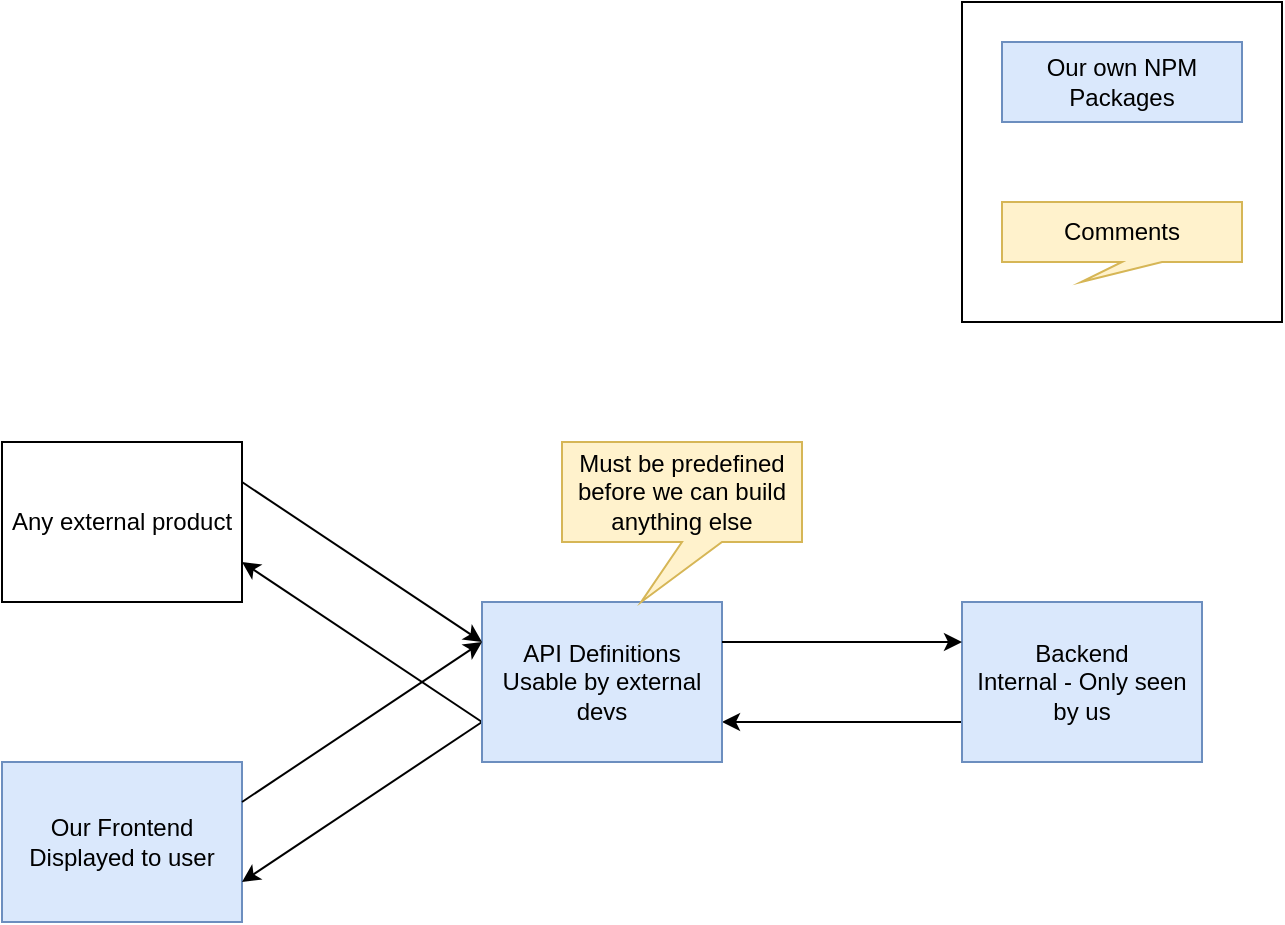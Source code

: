 <mxfile version="13.9.9" type="github" pages="4"><diagram id="2aWxwOaRQO-GsQGC4uGL" name="Full System"><mxGraphModel dx="1381" dy="974" grid="1" gridSize="10" guides="1" tooltips="1" connect="1" arrows="1" fold="1" page="0" pageScale="1" pageWidth="827" pageHeight="1169" math="0" shadow="0"><root><mxCell id="0"/><mxCell id="1" parent="0"/><mxCell id="yqkPc6E1Xm0QsJopna8w-1" value="Our Frontend&lt;br&gt;Displayed to user" style="rounded=0;whiteSpace=wrap;html=1;fillColor=#dae8fc;strokeColor=#6c8ebf;" vertex="1" parent="1"><mxGeometry x="-360" y="80" width="120" height="80" as="geometry"/></mxCell><mxCell id="yqkPc6E1Xm0QsJopna8w-11" style="edgeStyle=none;rounded=0;orthogonalLoop=1;jettySize=auto;html=1;exitX=0;exitY=0.75;exitDx=0;exitDy=0;entryX=1;entryY=0.75;entryDx=0;entryDy=0;" edge="1" parent="1" source="yqkPc6E1Xm0QsJopna8w-3" target="yqkPc6E1Xm0QsJopna8w-4"><mxGeometry relative="1" as="geometry"/></mxCell><mxCell id="yqkPc6E1Xm0QsJopna8w-3" value="Backend&lt;br&gt;Internal - Only seen by us" style="rounded=0;whiteSpace=wrap;html=1;fillColor=#dae8fc;strokeColor=#6c8ebf;" vertex="1" parent="1"><mxGeometry x="120" width="120" height="80" as="geometry"/></mxCell><mxCell id="yqkPc6E1Xm0QsJopna8w-9" style="edgeStyle=none;rounded=0;orthogonalLoop=1;jettySize=auto;html=1;exitX=0;exitY=0.75;exitDx=0;exitDy=0;entryX=1;entryY=0.75;entryDx=0;entryDy=0;" edge="1" parent="1" source="yqkPc6E1Xm0QsJopna8w-4" target="yqkPc6E1Xm0QsJopna8w-7"><mxGeometry relative="1" as="geometry"/></mxCell><mxCell id="yqkPc6E1Xm0QsJopna8w-10" style="edgeStyle=none;rounded=0;orthogonalLoop=1;jettySize=auto;html=1;exitX=0;exitY=0.75;exitDx=0;exitDy=0;entryX=1;entryY=0.75;entryDx=0;entryDy=0;" edge="1" parent="1" source="yqkPc6E1Xm0QsJopna8w-4" target="yqkPc6E1Xm0QsJopna8w-1"><mxGeometry relative="1" as="geometry"/></mxCell><mxCell id="yqkPc6E1Xm0QsJopna8w-4" value="API Definitions&lt;br&gt;Usable by external devs" style="rounded=0;whiteSpace=wrap;html=1;fillColor=#dae8fc;strokeColor=#6c8ebf;" vertex="1" parent="1"><mxGeometry x="-120" width="120" height="80" as="geometry"/></mxCell><mxCell id="yqkPc6E1Xm0QsJopna8w-5" value="" style="endArrow=classic;html=1;exitX=1;exitY=0.25;exitDx=0;exitDy=0;entryX=0;entryY=0.25;entryDx=0;entryDy=0;" edge="1" parent="1" source="yqkPc6E1Xm0QsJopna8w-1" target="yqkPc6E1Xm0QsJopna8w-4"><mxGeometry width="50" height="50" relative="1" as="geometry"><mxPoint x="-240" y="60" as="sourcePoint"/><mxPoint x="-190" y="10" as="targetPoint"/></mxGeometry></mxCell><mxCell id="yqkPc6E1Xm0QsJopna8w-6" value="" style="endArrow=classic;html=1;exitX=1;exitY=0.25;exitDx=0;exitDy=0;entryX=0;entryY=0.25;entryDx=0;entryDy=0;" edge="1" parent="1" source="yqkPc6E1Xm0QsJopna8w-4" target="yqkPc6E1Xm0QsJopna8w-3"><mxGeometry width="50" height="50" relative="1" as="geometry"><mxPoint x="80" y="30" as="sourcePoint"/><mxPoint x="130" y="-20" as="targetPoint"/></mxGeometry></mxCell><mxCell id="yqkPc6E1Xm0QsJopna8w-8" style="rounded=0;orthogonalLoop=1;jettySize=auto;html=1;exitX=1;exitY=0.25;exitDx=0;exitDy=0;entryX=0;entryY=0.25;entryDx=0;entryDy=0;" edge="1" parent="1" source="yqkPc6E1Xm0QsJopna8w-7" target="yqkPc6E1Xm0QsJopna8w-4"><mxGeometry relative="1" as="geometry"/></mxCell><mxCell id="yqkPc6E1Xm0QsJopna8w-7" value="Any external product" style="rounded=0;whiteSpace=wrap;html=1;" vertex="1" parent="1"><mxGeometry x="-360" y="-80" width="120" height="80" as="geometry"/></mxCell><mxCell id="yqkPc6E1Xm0QsJopna8w-13" value="Must be predefined before we can build anything else" style="shape=callout;whiteSpace=wrap;html=1;perimeter=calloutPerimeter;position2=0.33;fillColor=#fff2cc;strokeColor=#d6b656;" vertex="1" parent="1"><mxGeometry x="-80" y="-80" width="120" height="80" as="geometry"/></mxCell><mxCell id="yqkPc6E1Xm0QsJopna8w-15" value="" style="rounded=0;whiteSpace=wrap;html=1;" vertex="1" parent="1"><mxGeometry x="120" y="-300" width="160" height="160" as="geometry"/></mxCell><mxCell id="yqkPc6E1Xm0QsJopna8w-16" value="Our own NPM Packages" style="rounded=0;whiteSpace=wrap;html=1;fillColor=#dae8fc;strokeColor=#6c8ebf;" vertex="1" parent="1"><mxGeometry x="140" y="-280" width="120" height="40" as="geometry"/></mxCell><mxCell id="yqkPc6E1Xm0QsJopna8w-17" value="Comments" style="shape=callout;whiteSpace=wrap;html=1;perimeter=calloutPerimeter;position2=0.33;fillColor=#fff2cc;strokeColor=#d6b656;size=10;position=0.5;base=20;" vertex="1" parent="1"><mxGeometry x="140" y="-200" width="120" height="40" as="geometry"/></mxCell></root></mxGraphModel></diagram><diagram id="5CSOeDIHzFjA1cNMsZQ8" name="Frontend"><mxGraphModel dx="1822" dy="1233" grid="1" gridSize="10" guides="1" tooltips="1" connect="1" arrows="1" fold="1" page="0" pageScale="1" pageWidth="827" pageHeight="1169" math="0" shadow="0"><root><mxCell id="7B2R37SjORouHpL0cwaK-0"/><mxCell id="7B2R37SjORouHpL0cwaK-1" parent="7B2R37SjORouHpL0cwaK-0"/><mxCell id="7B2R37SjORouHpL0cwaK-2" value="Needs:&lt;br&gt;&amp;nbsp; - To be able to upload data to page&lt;br&gt;&amp;nbsp; - Fully implement all endpoints on the API&lt;br&gt;&amp;nbsp; - Variety of formats&lt;br&gt;&amp;nbsp; &amp;nbsp; &amp;nbsp;- Text, Images, PDFs(?)&lt;br&gt;&amp;nbsp; - Allow user to choose which categories they want to evaluate&lt;br&gt;&amp;nbsp; &amp;nbsp; - Omit/Only-Select areas of image / sections of text&lt;br&gt;&amp;nbsp; - Show results of evaluation&lt;br&gt;&amp;nbsp; - Explain evaluation results&lt;br&gt;&amp;nbsp; - Potentially provide fixes (Bonus)" style="rounded=0;whiteSpace=wrap;html=1;align=left;" vertex="1" parent="7B2R37SjORouHpL0cwaK-1"><mxGeometry x="-40" y="-80" width="360" height="200" as="geometry"/></mxCell></root></mxGraphModel></diagram><diagram id="8n-t7O78u1MXxceVrSk9" name="API"><mxGraphModel dx="1585" dy="1094" grid="1" gridSize="10" guides="1" tooltips="1" connect="1" arrows="1" fold="1" page="0" pageScale="1" pageWidth="827" pageHeight="1169" math="0" shadow="0"><root><mxCell id="rLYrlutYf4oDQX4-TMJ3-0"/><mxCell id="rLYrlutYf4oDQX4-TMJ3-1" parent="rLYrlutYf4oDQX4-TMJ3-0"/><mxCell id="CA_N1mrsrENPEL_nJ05T-19" style="edgeStyle=none;rounded=0;orthogonalLoop=1;jettySize=auto;html=1;exitX=0.5;exitY=1;exitDx=0;exitDy=0;" edge="1" parent="rLYrlutYf4oDQX4-TMJ3-1" source="CA_N1mrsrENPEL_nJ05T-0" target="CA_N1mrsrENPEL_nJ05T-6"><mxGeometry relative="1" as="geometry"/></mxCell><mxCell id="CA_N1mrsrENPEL_nJ05T-20" style="edgeStyle=none;rounded=0;orthogonalLoop=1;jettySize=auto;html=1;exitX=0.5;exitY=1;exitDx=0;exitDy=0;" edge="1" parent="rLYrlutYf4oDQX4-TMJ3-1" source="CA_N1mrsrENPEL_nJ05T-0" target="CA_N1mrsrENPEL_nJ05T-7"><mxGeometry relative="1" as="geometry"/></mxCell><mxCell id="CA_N1mrsrENPEL_nJ05T-21" style="edgeStyle=none;rounded=0;orthogonalLoop=1;jettySize=auto;html=1;exitX=0.5;exitY=1;exitDx=0;exitDy=0;" edge="1" parent="rLYrlutYf4oDQX4-TMJ3-1" source="CA_N1mrsrENPEL_nJ05T-0" target="CA_N1mrsrENPEL_nJ05T-8"><mxGeometry relative="1" as="geometry"/></mxCell><mxCell id="CA_N1mrsrENPEL_nJ05T-24" style="edgeStyle=none;rounded=0;orthogonalLoop=1;jettySize=auto;html=1;exitX=0.5;exitY=1;exitDx=0;exitDy=0;" edge="1" parent="rLYrlutYf4oDQX4-TMJ3-1" source="CA_N1mrsrENPEL_nJ05T-0" target="CA_N1mrsrENPEL_nJ05T-23"><mxGeometry relative="1" as="geometry"/></mxCell><mxCell id="CA_N1mrsrENPEL_nJ05T-28" style="edgeStyle=none;rounded=0;orthogonalLoop=1;jettySize=auto;html=1;exitX=0.5;exitY=1;exitDx=0;exitDy=0;" edge="1" parent="rLYrlutYf4oDQX4-TMJ3-1" source="CA_N1mrsrENPEL_nJ05T-0" target="CA_N1mrsrENPEL_nJ05T-27"><mxGeometry relative="1" as="geometry"/></mxCell><mxCell id="CA_N1mrsrENPEL_nJ05T-45" style="edgeStyle=none;rounded=0;orthogonalLoop=1;jettySize=auto;html=1;exitX=0;exitY=0.25;exitDx=0;exitDy=0;entryX=1;entryY=0.5;entryDx=0;entryDy=0;" edge="1" parent="rLYrlutYf4oDQX4-TMJ3-1" source="CA_N1mrsrENPEL_nJ05T-0" target="CA_N1mrsrENPEL_nJ05T-13"><mxGeometry relative="1" as="geometry"/></mxCell><mxCell id="CA_N1mrsrENPEL_nJ05T-49" style="edgeStyle=none;rounded=0;orthogonalLoop=1;jettySize=auto;html=1;exitX=1;exitY=0.5;exitDx=0;exitDy=0;" edge="1" parent="rLYrlutYf4oDQX4-TMJ3-1" source="CA_N1mrsrENPEL_nJ05T-0" target="CA_N1mrsrENPEL_nJ05T-33"><mxGeometry relative="1" as="geometry"/></mxCell><mxCell id="CA_N1mrsrENPEL_nJ05T-0" value="Images" style="rounded=0;whiteSpace=wrap;html=1;" vertex="1" parent="rLYrlutYf4oDQX4-TMJ3-1"><mxGeometry width="120" height="80" as="geometry"/></mxCell><mxCell id="CA_N1mrsrENPEL_nJ05T-1" value="Plaintext" style="rounded=0;whiteSpace=wrap;html=1;" vertex="1" parent="rLYrlutYf4oDQX4-TMJ3-1"><mxGeometry x="560" width="120" height="80" as="geometry"/></mxCell><mxCell id="CA_N1mrsrENPEL_nJ05T-6" value="Contrasts" style="rounded=1;whiteSpace=wrap;html=1;" vertex="1" parent="rLYrlutYf4oDQX4-TMJ3-1"><mxGeometry x="80" y="200" width="80" height="40" as="geometry"/></mxCell><mxCell id="CA_N1mrsrENPEL_nJ05T-7" value="Auto-Gen Description" style="rounded=1;whiteSpace=wrap;html=1;" vertex="1" parent="rLYrlutYf4oDQX4-TMJ3-1"><mxGeometry x="-40" y="200" width="80" height="40" as="geometry"/></mxCell><mxCell id="CA_N1mrsrENPEL_nJ05T-8" value="Colour-Blind Friendly" style="rounded=1;whiteSpace=wrap;html=1;" vertex="1" parent="rLYrlutYf4oDQX4-TMJ3-1"><mxGeometry x="140" y="80" width="80" height="40" as="geometry"/></mxCell><mxCell id="CA_N1mrsrENPEL_nJ05T-46" style="edgeStyle=none;rounded=0;orthogonalLoop=1;jettySize=auto;html=1;exitX=0;exitY=0.5;exitDx=0;exitDy=0;entryX=1;entryY=0.25;entryDx=0;entryDy=0;" edge="1" parent="rLYrlutYf4oDQX4-TMJ3-1" source="CA_N1mrsrENPEL_nJ05T-13" target="CA_N1mrsrENPEL_nJ05T-37"><mxGeometry relative="1" as="geometry"/></mxCell><mxCell id="CA_N1mrsrENPEL_nJ05T-13" value="Diagram Recognition" style="rounded=1;whiteSpace=wrap;html=1;" vertex="1" parent="rLYrlutYf4oDQX4-TMJ3-1"><mxGeometry x="-120" y="-20" width="80" height="40" as="geometry"/></mxCell><mxCell id="CA_N1mrsrENPEL_nJ05T-29" style="edgeStyle=none;rounded=0;orthogonalLoop=1;jettySize=auto;html=1;exitX=0.75;exitY=1;exitDx=0;exitDy=0;" edge="1" parent="rLYrlutYf4oDQX4-TMJ3-1" source="CA_N1mrsrENPEL_nJ05T-23" target="CA_N1mrsrENPEL_nJ05T-7"><mxGeometry relative="1" as="geometry"/></mxCell><mxCell id="CA_N1mrsrENPEL_nJ05T-23" value="Alt-Text / Image Descriptions" style="rounded=1;whiteSpace=wrap;html=1;" vertex="1" parent="rLYrlutYf4oDQX4-TMJ3-1"><mxGeometry x="-80" y="140" width="80" height="40" as="geometry"/></mxCell><mxCell id="CA_N1mrsrENPEL_nJ05T-27" value="Spacing" style="rounded=1;whiteSpace=wrap;html=1;" vertex="1" parent="rLYrlutYf4oDQX4-TMJ3-1"><mxGeometry x="120" y="140" width="80" height="40" as="geometry"/></mxCell><mxCell id="CA_N1mrsrENPEL_nJ05T-61" style="edgeStyle=none;rounded=0;orthogonalLoop=1;jettySize=auto;html=1;exitX=0;exitY=0.5;exitDx=0;exitDy=0;entryX=1;entryY=0.5;entryDx=0;entryDy=0;" edge="1" parent="rLYrlutYf4oDQX4-TMJ3-1" source="CA_N1mrsrENPEL_nJ05T-30" target="CA_N1mrsrENPEL_nJ05T-60"><mxGeometry relative="1" as="geometry"/></mxCell><mxCell id="CA_N1mrsrENPEL_nJ05T-30" value="Hypertext" style="rounded=0;whiteSpace=wrap;html=1;" vertex="1" parent="rLYrlutYf4oDQX4-TMJ3-1"><mxGeometry x="840" width="120" height="80" as="geometry"/></mxCell><mxCell id="CA_N1mrsrENPEL_nJ05T-51" style="edgeStyle=none;rounded=0;orthogonalLoop=1;jettySize=auto;html=1;exitX=1;exitY=0.5;exitDx=0;exitDy=0;entryX=0;entryY=0.5;entryDx=0;entryDy=0;" edge="1" parent="rLYrlutYf4oDQX4-TMJ3-1" source="CA_N1mrsrENPEL_nJ05T-33" target="CA_N1mrsrENPEL_nJ05T-1"><mxGeometry relative="1" as="geometry"/></mxCell><mxCell id="CA_N1mrsrENPEL_nJ05T-33" value="OCR" style="rounded=0;whiteSpace=wrap;html=1;" vertex="1" parent="rLYrlutYf4oDQX4-TMJ3-1"><mxGeometry x="280" width="120" height="80" as="geometry"/></mxCell><mxCell id="CA_N1mrsrENPEL_nJ05T-36" value="Diagram Recognition" style="rounded=1;whiteSpace=wrap;html=1;" vertex="1" parent="rLYrlutYf4oDQX4-TMJ3-1"><mxGeometry x="340" y="210" width="80" height="40" as="geometry"/></mxCell><mxCell id="CA_N1mrsrENPEL_nJ05T-47" style="edgeStyle=none;rounded=0;orthogonalLoop=1;jettySize=auto;html=1;exitX=1;exitY=0.75;exitDx=0;exitDy=0;entryX=0;entryY=0.5;entryDx=0;entryDy=0;" edge="1" parent="rLYrlutYf4oDQX4-TMJ3-1" source="CA_N1mrsrENPEL_nJ05T-37" target="CA_N1mrsrENPEL_nJ05T-42"><mxGeometry relative="1" as="geometry"/></mxCell><mxCell id="CA_N1mrsrENPEL_nJ05T-37" value="Diagrams" style="rounded=0;whiteSpace=wrap;html=1;" vertex="1" parent="rLYrlutYf4oDQX4-TMJ3-1"><mxGeometry x="-280" width="120" height="80" as="geometry"/></mxCell><mxCell id="CA_N1mrsrENPEL_nJ05T-48" style="edgeStyle=none;rounded=0;orthogonalLoop=1;jettySize=auto;html=1;exitX=1;exitY=0.5;exitDx=0;exitDy=0;entryX=0;entryY=0.75;entryDx=0;entryDy=0;" edge="1" parent="rLYrlutYf4oDQX4-TMJ3-1" source="CA_N1mrsrENPEL_nJ05T-42" target="CA_N1mrsrENPEL_nJ05T-0"><mxGeometry relative="1" as="geometry"/></mxCell><mxCell id="CA_N1mrsrENPEL_nJ05T-42" value="Diagram-to-Image" style="rounded=1;whiteSpace=wrap;html=1;" vertex="1" parent="rLYrlutYf4oDQX4-TMJ3-1"><mxGeometry x="-120" y="60" width="80" height="40" as="geometry"/></mxCell><mxCell id="CA_N1mrsrENPEL_nJ05T-62" style="edgeStyle=none;rounded=0;orthogonalLoop=1;jettySize=auto;html=1;exitX=0;exitY=0.5;exitDx=0;exitDy=0;entryX=1;entryY=0.5;entryDx=0;entryDy=0;" edge="1" parent="rLYrlutYf4oDQX4-TMJ3-1" source="CA_N1mrsrENPEL_nJ05T-60" target="CA_N1mrsrENPEL_nJ05T-1"><mxGeometry relative="1" as="geometry"/></mxCell><mxCell id="CA_N1mrsrENPEL_nJ05T-60" value="Hypertext-To-Plaintext" style="rounded=1;whiteSpace=wrap;html=1;" vertex="1" parent="rLYrlutYf4oDQX4-TMJ3-1"><mxGeometry x="720" y="20" width="80" height="40" as="geometry"/></mxCell><mxCell id="CA_N1mrsrENPEL_nJ05T-66" value="" style="shape=flexArrow;endArrow=classic;startArrow=classic;html=1;" edge="1" parent="rLYrlutYf4oDQX4-TMJ3-1"><mxGeometry width="50" height="50" relative="1" as="geometry"><mxPoint x="-220.42" as="sourcePoint"/><mxPoint x="-220" y="-120" as="targetPoint"/></mxGeometry></mxCell><mxCell id="CA_N1mrsrENPEL_nJ05T-67" value="" style="shape=flexArrow;endArrow=classic;startArrow=classic;html=1;" edge="1" parent="rLYrlutYf4oDQX4-TMJ3-1"><mxGeometry width="50" height="50" relative="1" as="geometry"><mxPoint x="59.58" as="sourcePoint"/><mxPoint x="60" y="-120" as="targetPoint"/></mxGeometry></mxCell><mxCell id="CA_N1mrsrENPEL_nJ05T-68" value="" style="shape=flexArrow;endArrow=classic;startArrow=classic;html=1;" edge="1" parent="rLYrlutYf4oDQX4-TMJ3-1"><mxGeometry width="50" height="50" relative="1" as="geometry"><mxPoint x="339.17" as="sourcePoint"/><mxPoint x="339" y="-120" as="targetPoint"/></mxGeometry></mxCell><mxCell id="CA_N1mrsrENPEL_nJ05T-69" value="" style="shape=flexArrow;endArrow=classic;startArrow=classic;html=1;" edge="1" parent="rLYrlutYf4oDQX4-TMJ3-1"><mxGeometry width="50" height="50" relative="1" as="geometry"><mxPoint x="619.58" as="sourcePoint"/><mxPoint x="620" y="-120" as="targetPoint"/></mxGeometry></mxCell><mxCell id="CA_N1mrsrENPEL_nJ05T-70" value="" style="shape=flexArrow;endArrow=classic;startArrow=classic;html=1;" edge="1" parent="rLYrlutYf4oDQX4-TMJ3-1"><mxGeometry width="50" height="50" relative="1" as="geometry"><mxPoint x="899.58" as="sourcePoint"/><mxPoint x="900" y="-120" as="targetPoint"/></mxGeometry></mxCell></root></mxGraphModel></diagram><diagram id="nCZJEVrGSfKABSP4CGMv" name="Backend"><mxGraphModel dx="1422" dy="833" grid="1" gridSize="10" guides="1" tooltips="1" connect="1" arrows="1" fold="1" page="0" pageScale="1" pageWidth="827" pageHeight="1169" math="0" shadow="0"><root><mxCell id="p4vdk-Mx5aSLEwQnAjdC-0"/><mxCell id="p4vdk-Mx5aSLEwQnAjdC-1" parent="p4vdk-Mx5aSLEwQnAjdC-0"/></root></mxGraphModel></diagram></mxfile>